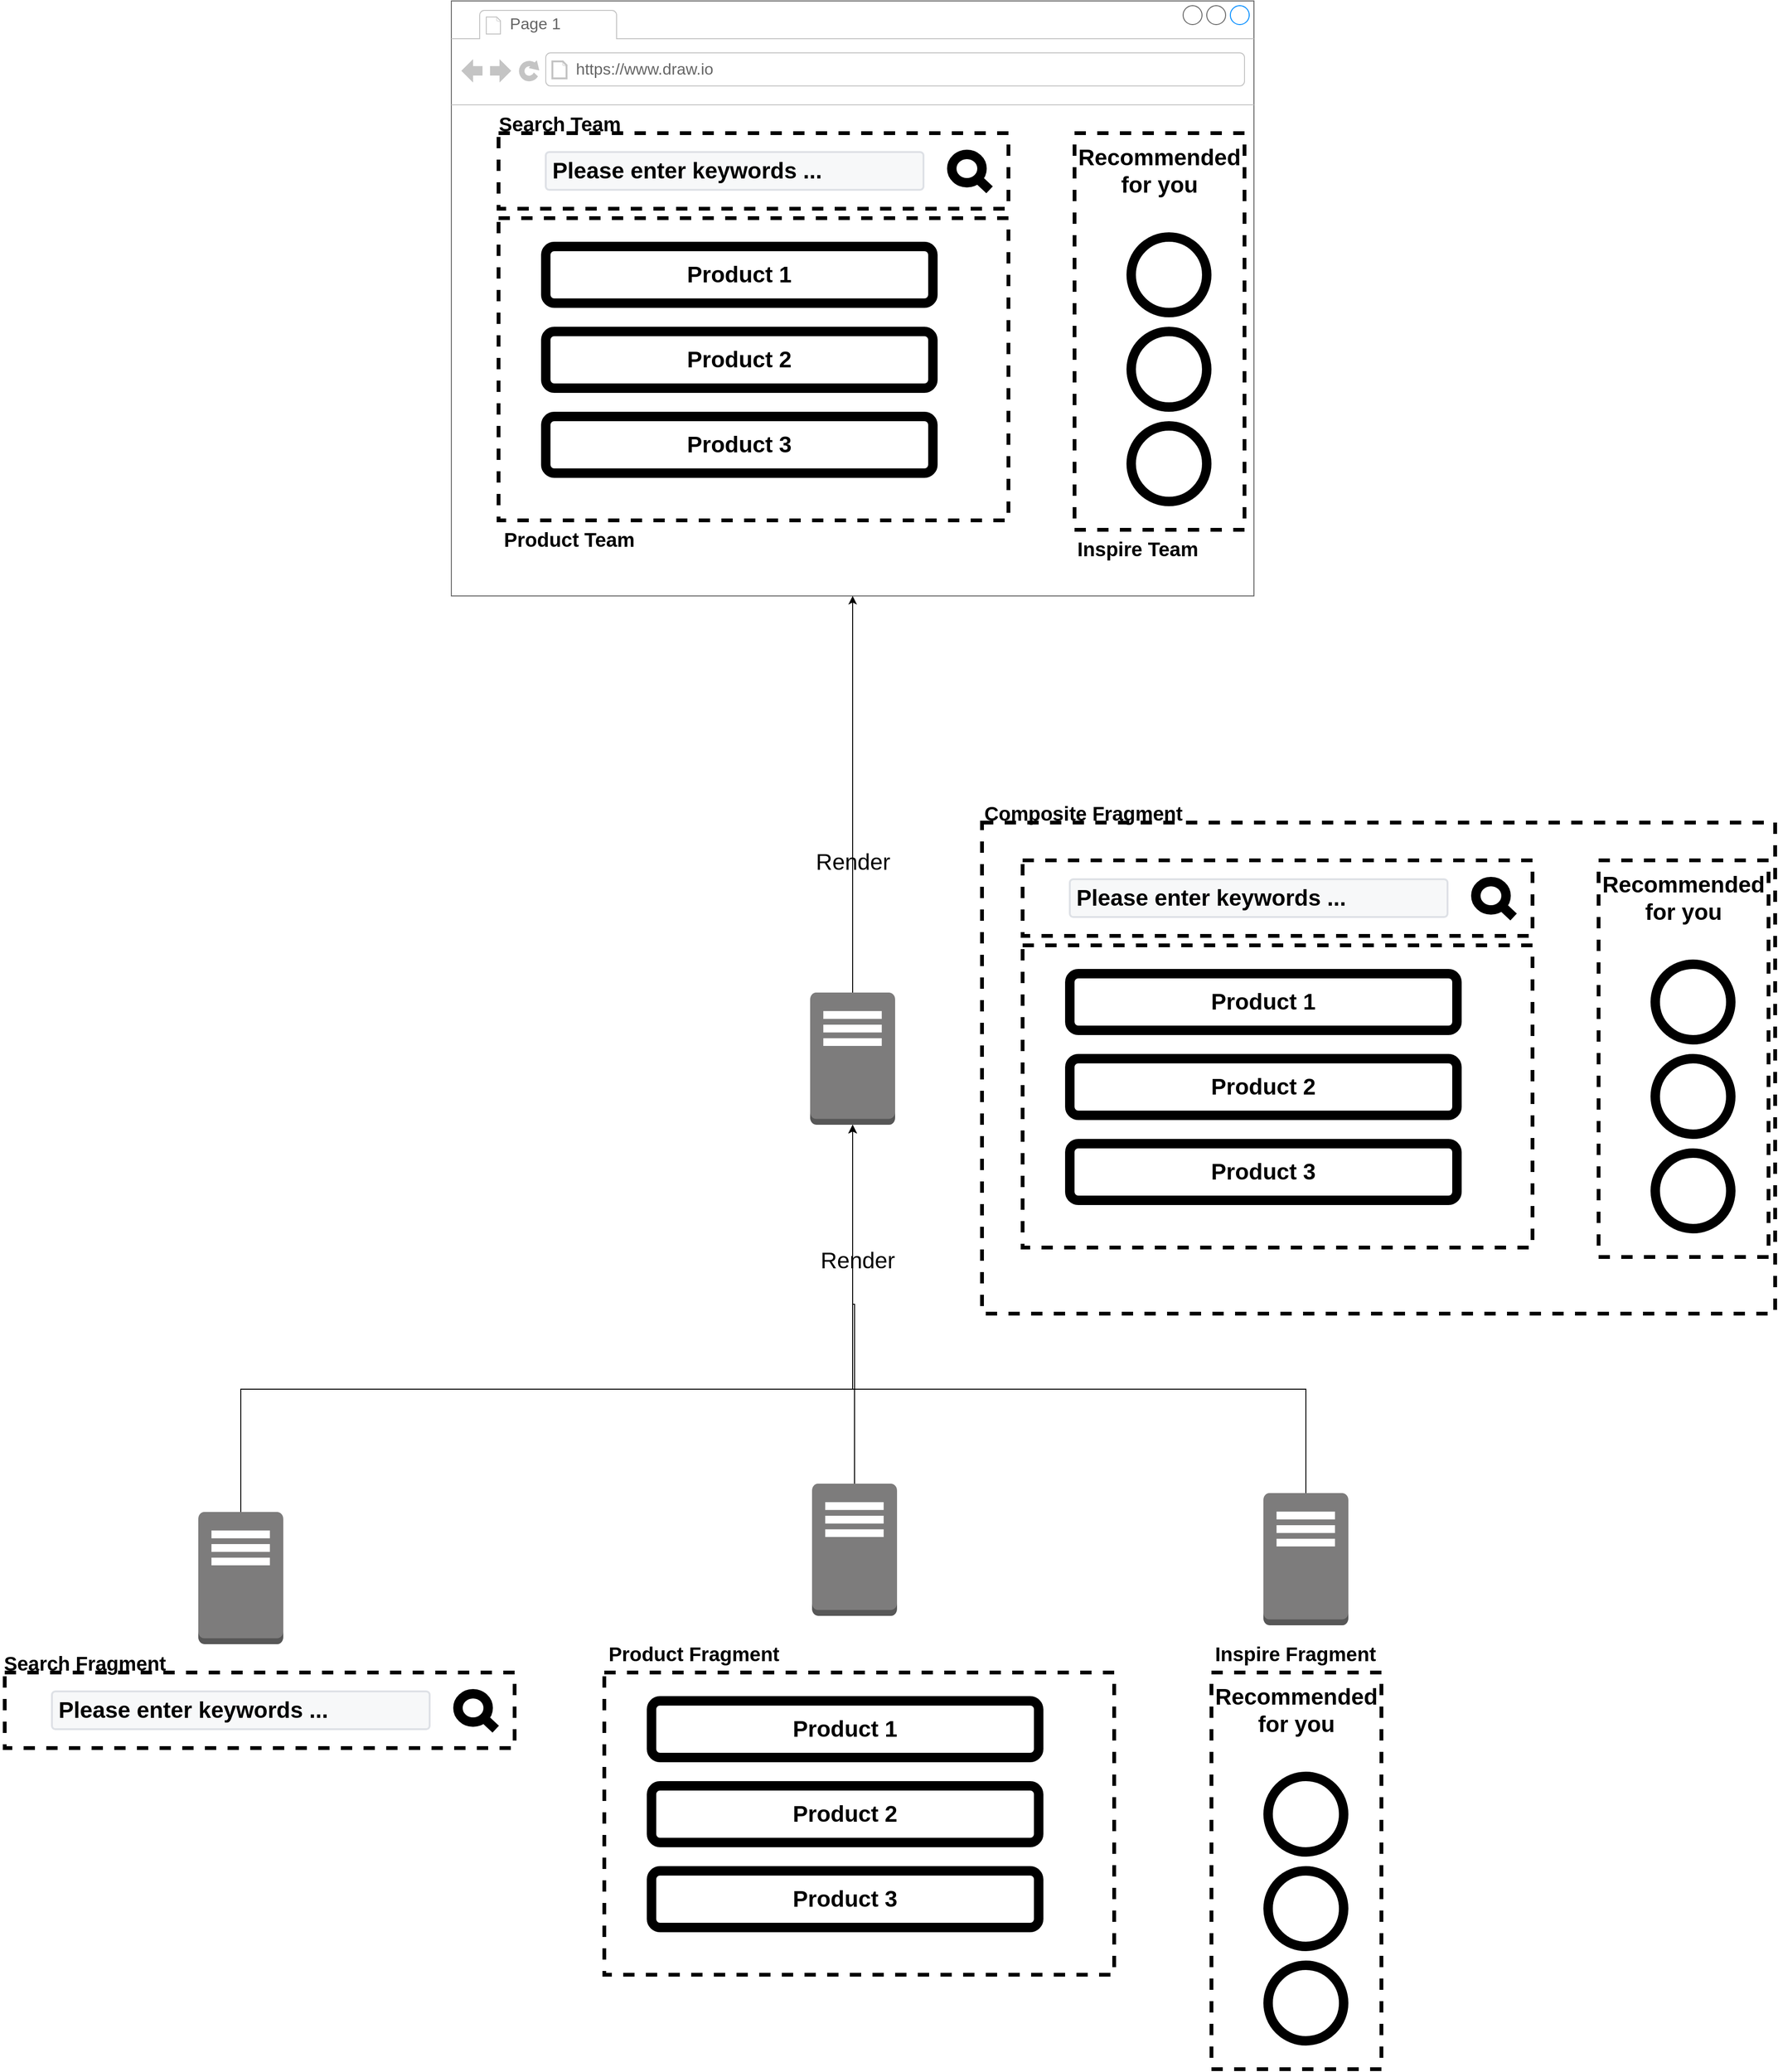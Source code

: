 <mxfile>
    <diagram id="B9imWvU3-mCyOA17thxm" name="Page-1">
        <mxGraphModel dx="1052" dy="1904" grid="1" gridSize="10" guides="1" tooltips="1" connect="1" arrows="1" fold="1" page="1" pageScale="1" pageWidth="850" pageHeight="1100" math="0" shadow="0">
            <root>
                <mxCell id="0"/>
                <mxCell id="1" parent="0"/>
                <mxCell id="28" value="" style="strokeWidth=1;shadow=0;dashed=0;align=center;html=1;shape=mxgraph.mockup.containers.browserWindow;rSize=0;strokeColor=#666666;strokeColor2=#008cff;strokeColor3=#c4c4c4;mainText=,;recursiveResize=0;container=0;" vertex="1" parent="1">
                    <mxGeometry x="1078" y="-60" width="850" height="630" as="geometry"/>
                </mxCell>
                <mxCell id="45" value="" style="rounded=0;whiteSpace=wrap;html=1;strokeWidth=4;dashed=1;fillColor=none;" vertex="1" parent="1">
                    <mxGeometry x="1738" y="80" width="180" height="420" as="geometry"/>
                </mxCell>
                <mxCell id="53" value="" style="rounded=0;whiteSpace=wrap;html=1;strokeWidth=4;dashed=1;fillColor=none;" vertex="1" parent="1">
                    <mxGeometry x="605" y="1710" width="540" height="80" as="geometry"/>
                </mxCell>
                <mxCell id="54" value="&lt;font color=&quot;#000000&quot;&gt;&lt;span style=&quot;font-size: 24px&quot;&gt;&lt;b&gt;Please enter keywords ...&lt;/b&gt;&lt;/span&gt;&lt;/font&gt;" style="rounded=1;arcSize=9;fillColor=#F7F8F9;align=left;spacingLeft=5;strokeColor=#DEE1E6;html=1;strokeWidth=2;fontSize=12" vertex="1" parent="1">
                    <mxGeometry x="655" y="1730" width="400" height="40" as="geometry"/>
                </mxCell>
                <mxCell id="55" value="" style="html=1;verticalLabelPosition=bottom;align=center;labelBackgroundColor=#ffffff;verticalAlign=top;strokeWidth=10;shadow=0;dashed=0;shape=mxgraph.ios7.icons.looking_glass;" vertex="1" parent="1">
                    <mxGeometry x="1085" y="1732.5" width="40" height="37.5" as="geometry"/>
                </mxCell>
                <mxCell id="56" value="&lt;b&gt;&lt;font style=&quot;font-size: 21px&quot;&gt;Search Fragment&lt;/font&gt;&lt;/b&gt;" style="text;html=1;strokeColor=none;fillColor=none;align=center;verticalAlign=middle;whiteSpace=wrap;rounded=0;dashed=1;" vertex="1" parent="1">
                    <mxGeometry x="600" y="1690" width="180" height="20" as="geometry"/>
                </mxCell>
                <mxCell id="29" value="" style="rounded=0;whiteSpace=wrap;html=1;strokeWidth=4;dashed=1;fillColor=none;" vertex="1" parent="1">
                    <mxGeometry x="1128" y="170" width="540" height="320" as="geometry"/>
                </mxCell>
                <mxCell id="30" value="" style="rounded=0;whiteSpace=wrap;html=1;strokeWidth=4;dashed=1;fillColor=none;" vertex="1" parent="1">
                    <mxGeometry x="1128" y="80" width="540" height="80" as="geometry"/>
                </mxCell>
                <mxCell id="31" value="Page 1" style="strokeWidth=1;shadow=0;dashed=0;align=center;html=1;shape=mxgraph.mockup.containers.anchor;fontSize=17;fontColor=#666666;align=left;" vertex="1" parent="1">
                    <mxGeometry x="1138" y="-48" width="110" height="26" as="geometry"/>
                </mxCell>
                <mxCell id="32" value="https://www.draw.io" style="strokeWidth=1;shadow=0;dashed=0;align=center;html=1;shape=mxgraph.mockup.containers.anchor;rSize=0;fontSize=17;fontColor=#666666;align=left;" vertex="1" parent="1">
                    <mxGeometry x="1208" width="250" height="26" as="geometry"/>
                </mxCell>
                <mxCell id="33" value="&lt;font color=&quot;#000000&quot;&gt;&lt;span style=&quot;font-size: 24px&quot;&gt;&lt;b&gt;Please enter keywords ...&lt;/b&gt;&lt;/span&gt;&lt;/font&gt;" style="rounded=1;arcSize=9;fillColor=#F7F8F9;align=left;spacingLeft=5;strokeColor=#DEE1E6;html=1;strokeWidth=2;fontSize=12" vertex="1" parent="1">
                    <mxGeometry x="1178" y="100" width="400" height="40" as="geometry"/>
                </mxCell>
                <mxCell id="34" value="" style="html=1;verticalLabelPosition=bottom;align=center;labelBackgroundColor=#ffffff;verticalAlign=top;strokeWidth=10;shadow=0;dashed=0;shape=mxgraph.ios7.icons.looking_glass;" vertex="1" parent="1">
                    <mxGeometry x="1608" y="102.5" width="40" height="37.5" as="geometry"/>
                </mxCell>
                <mxCell id="35" value="&lt;b&gt;&lt;font style=&quot;font-size: 24px&quot;&gt;Product 1&lt;/font&gt;&lt;/b&gt;" style="rounded=1;whiteSpace=wrap;html=1;strokeWidth=10;" vertex="1" parent="1">
                    <mxGeometry x="1178" y="200" width="410" height="60" as="geometry"/>
                </mxCell>
                <mxCell id="36" value="&lt;span&gt;&lt;b&gt;&lt;font style=&quot;font-size: 24px&quot;&gt;Product 2&lt;/font&gt;&lt;/b&gt;&lt;/span&gt;" style="rounded=1;whiteSpace=wrap;html=1;strokeWidth=10;" vertex="1" parent="1">
                    <mxGeometry x="1178" y="290" width="410" height="60" as="geometry"/>
                </mxCell>
                <mxCell id="37" value="&lt;span&gt;&lt;b&gt;&lt;font style=&quot;font-size: 24px&quot;&gt;Product 3&lt;/font&gt;&lt;/b&gt;&lt;/span&gt;" style="rounded=1;whiteSpace=wrap;html=1;strokeWidth=10;" vertex="1" parent="1">
                    <mxGeometry x="1178" y="380" width="410" height="60" as="geometry"/>
                </mxCell>
                <mxCell id="38" value="" style="ellipse;whiteSpace=wrap;html=1;aspect=fixed;strokeWidth=10;" vertex="1" parent="1">
                    <mxGeometry x="1798" y="190" width="80" height="80" as="geometry"/>
                </mxCell>
                <mxCell id="39" value="" style="ellipse;whiteSpace=wrap;html=1;aspect=fixed;strokeWidth=10;" vertex="1" parent="1">
                    <mxGeometry x="1798" y="290" width="80" height="80" as="geometry"/>
                </mxCell>
                <mxCell id="40" value="" style="ellipse;whiteSpace=wrap;html=1;aspect=fixed;strokeWidth=10;" vertex="1" parent="1">
                    <mxGeometry x="1798" y="390" width="80" height="80" as="geometry"/>
                </mxCell>
                <mxCell id="41" value="&lt;b&gt;&lt;font style=&quot;font-size: 24px&quot;&gt;Recommended for you&lt;/font&gt;&lt;/b&gt;" style="text;html=1;strokeColor=none;fillColor=none;align=center;verticalAlign=middle;whiteSpace=wrap;rounded=0;" vertex="1" parent="1">
                    <mxGeometry x="1738" y="85" width="180" height="70" as="geometry"/>
                </mxCell>
                <mxCell id="42" value="&lt;b&gt;&lt;font style=&quot;font-size: 21px&quot;&gt;Search Team&lt;/font&gt;&lt;/b&gt;" style="text;html=1;strokeColor=none;fillColor=none;align=center;verticalAlign=middle;whiteSpace=wrap;rounded=0;dashed=1;" vertex="1" parent="1">
                    <mxGeometry x="1123" y="60" width="140" height="20" as="geometry"/>
                </mxCell>
                <mxCell id="43" value="&lt;b&gt;&lt;font style=&quot;font-size: 21px&quot;&gt;Product Team&lt;/font&gt;&lt;/b&gt;" style="text;html=1;strokeColor=none;fillColor=none;align=center;verticalAlign=middle;whiteSpace=wrap;rounded=0;dashed=1;" vertex="1" parent="1">
                    <mxGeometry x="1128" y="500" width="150" height="20" as="geometry"/>
                </mxCell>
                <mxCell id="44" value="&lt;b&gt;&lt;font style=&quot;font-size: 21px&quot;&gt;Inspire Team&lt;/font&gt;&lt;/b&gt;" style="text;html=1;strokeColor=none;fillColor=none;align=center;verticalAlign=middle;whiteSpace=wrap;rounded=0;dashed=1;" vertex="1" parent="1">
                    <mxGeometry x="1730" y="510" width="150" height="20" as="geometry"/>
                </mxCell>
                <mxCell id="58" value="" style="rounded=0;whiteSpace=wrap;html=1;strokeWidth=4;dashed=1;fillColor=none;" vertex="1" parent="1">
                    <mxGeometry x="1240" y="1710" width="540" height="320" as="geometry"/>
                </mxCell>
                <mxCell id="59" value="&lt;b&gt;&lt;font style=&quot;font-size: 24px&quot;&gt;Product 1&lt;/font&gt;&lt;/b&gt;" style="rounded=1;whiteSpace=wrap;html=1;strokeWidth=10;" vertex="1" parent="1">
                    <mxGeometry x="1290" y="1740" width="410" height="60" as="geometry"/>
                </mxCell>
                <mxCell id="60" value="&lt;span&gt;&lt;b&gt;&lt;font style=&quot;font-size: 24px&quot;&gt;Product 2&lt;/font&gt;&lt;/b&gt;&lt;/span&gt;" style="rounded=1;whiteSpace=wrap;html=1;strokeWidth=10;" vertex="1" parent="1">
                    <mxGeometry x="1290" y="1830" width="410" height="60" as="geometry"/>
                </mxCell>
                <mxCell id="61" value="&lt;span&gt;&lt;b&gt;&lt;font style=&quot;font-size: 24px&quot;&gt;Product 3&lt;/font&gt;&lt;/b&gt;&lt;/span&gt;" style="rounded=1;whiteSpace=wrap;html=1;strokeWidth=10;" vertex="1" parent="1">
                    <mxGeometry x="1290" y="1920" width="410" height="60" as="geometry"/>
                </mxCell>
                <mxCell id="62" value="&lt;b&gt;&lt;font style=&quot;font-size: 21px&quot;&gt;Product Fragment&lt;/font&gt;&lt;/b&gt;" style="text;html=1;strokeColor=none;fillColor=none;align=center;verticalAlign=middle;whiteSpace=wrap;rounded=0;dashed=1;" vertex="1" parent="1">
                    <mxGeometry x="1240" y="1680" width="190" height="20" as="geometry"/>
                </mxCell>
                <mxCell id="64" value="" style="rounded=0;whiteSpace=wrap;html=1;strokeWidth=4;dashed=1;fillColor=none;" vertex="1" parent="1">
                    <mxGeometry x="1883" y="1710" width="180" height="420" as="geometry"/>
                </mxCell>
                <mxCell id="65" value="" style="ellipse;whiteSpace=wrap;html=1;aspect=fixed;strokeWidth=10;" vertex="1" parent="1">
                    <mxGeometry x="1943" y="1820" width="80" height="80" as="geometry"/>
                </mxCell>
                <mxCell id="66" value="" style="ellipse;whiteSpace=wrap;html=1;aspect=fixed;strokeWidth=10;" vertex="1" parent="1">
                    <mxGeometry x="1943" y="1920" width="80" height="80" as="geometry"/>
                </mxCell>
                <mxCell id="67" value="" style="ellipse;whiteSpace=wrap;html=1;aspect=fixed;strokeWidth=10;" vertex="1" parent="1">
                    <mxGeometry x="1943" y="2020" width="80" height="80" as="geometry"/>
                </mxCell>
                <mxCell id="68" value="&lt;b&gt;&lt;font style=&quot;font-size: 24px&quot;&gt;Recommended for you&lt;/font&gt;&lt;/b&gt;" style="text;html=1;strokeColor=none;fillColor=none;align=center;verticalAlign=middle;whiteSpace=wrap;rounded=0;" vertex="1" parent="1">
                    <mxGeometry x="1883" y="1715" width="180" height="70" as="geometry"/>
                </mxCell>
                <mxCell id="69" value="&lt;b&gt;&lt;font style=&quot;font-size: 21px&quot;&gt;Inspire Fragment&lt;/font&gt;&lt;/b&gt;" style="text;html=1;strokeColor=none;fillColor=none;align=center;verticalAlign=middle;whiteSpace=wrap;rounded=0;dashed=1;" vertex="1" parent="1">
                    <mxGeometry x="1881" y="1680" width="182" height="20" as="geometry"/>
                </mxCell>
                <mxCell id="72" value="" style="rounded=0;whiteSpace=wrap;html=1;strokeWidth=4;dashed=1;fillColor=none;" vertex="1" parent="1">
                    <mxGeometry x="2293" y="850" width="180" height="420" as="geometry"/>
                </mxCell>
                <mxCell id="73" value="" style="rounded=0;whiteSpace=wrap;html=1;strokeWidth=4;dashed=1;fillColor=none;" vertex="1" parent="1">
                    <mxGeometry x="1683" y="940" width="540" height="320" as="geometry"/>
                </mxCell>
                <mxCell id="74" value="" style="rounded=0;whiteSpace=wrap;html=1;strokeWidth=4;dashed=1;fillColor=none;" vertex="1" parent="1">
                    <mxGeometry x="1683" y="850" width="540" height="80" as="geometry"/>
                </mxCell>
                <mxCell id="75" value="&lt;font color=&quot;#000000&quot;&gt;&lt;span style=&quot;font-size: 24px&quot;&gt;&lt;b&gt;Please enter keywords ...&lt;/b&gt;&lt;/span&gt;&lt;/font&gt;" style="rounded=1;arcSize=9;fillColor=#F7F8F9;align=left;spacingLeft=5;strokeColor=#DEE1E6;html=1;strokeWidth=2;fontSize=12" vertex="1" parent="1">
                    <mxGeometry x="1733" y="870" width="400" height="40" as="geometry"/>
                </mxCell>
                <mxCell id="76" value="" style="html=1;verticalLabelPosition=bottom;align=center;labelBackgroundColor=#ffffff;verticalAlign=top;strokeWidth=10;shadow=0;dashed=0;shape=mxgraph.ios7.icons.looking_glass;" vertex="1" parent="1">
                    <mxGeometry x="2163" y="872.5" width="40" height="37.5" as="geometry"/>
                </mxCell>
                <mxCell id="77" value="&lt;b&gt;&lt;font style=&quot;font-size: 24px&quot;&gt;Product 1&lt;/font&gt;&lt;/b&gt;" style="rounded=1;whiteSpace=wrap;html=1;strokeWidth=10;" vertex="1" parent="1">
                    <mxGeometry x="1733" y="970" width="410" height="60" as="geometry"/>
                </mxCell>
                <mxCell id="78" value="&lt;span&gt;&lt;b&gt;&lt;font style=&quot;font-size: 24px&quot;&gt;Product 2&lt;/font&gt;&lt;/b&gt;&lt;/span&gt;" style="rounded=1;whiteSpace=wrap;html=1;strokeWidth=10;" vertex="1" parent="1">
                    <mxGeometry x="1733" y="1060" width="410" height="60" as="geometry"/>
                </mxCell>
                <mxCell id="79" value="&lt;span&gt;&lt;b&gt;&lt;font style=&quot;font-size: 24px&quot;&gt;Product 3&lt;/font&gt;&lt;/b&gt;&lt;/span&gt;" style="rounded=1;whiteSpace=wrap;html=1;strokeWidth=10;" vertex="1" parent="1">
                    <mxGeometry x="1733" y="1150" width="410" height="60" as="geometry"/>
                </mxCell>
                <mxCell id="80" value="" style="ellipse;whiteSpace=wrap;html=1;aspect=fixed;strokeWidth=10;" vertex="1" parent="1">
                    <mxGeometry x="2353" y="960" width="80" height="80" as="geometry"/>
                </mxCell>
                <mxCell id="81" value="" style="ellipse;whiteSpace=wrap;html=1;aspect=fixed;strokeWidth=10;" vertex="1" parent="1">
                    <mxGeometry x="2353" y="1060" width="80" height="80" as="geometry"/>
                </mxCell>
                <mxCell id="82" value="" style="ellipse;whiteSpace=wrap;html=1;aspect=fixed;strokeWidth=10;" vertex="1" parent="1">
                    <mxGeometry x="2353" y="1160" width="80" height="80" as="geometry"/>
                </mxCell>
                <mxCell id="83" value="&lt;b&gt;&lt;font style=&quot;font-size: 24px&quot;&gt;Recommended for you&lt;/font&gt;&lt;/b&gt;" style="text;html=1;strokeColor=none;fillColor=none;align=center;verticalAlign=middle;whiteSpace=wrap;rounded=0;" vertex="1" parent="1">
                    <mxGeometry x="2293" y="855" width="180" height="70" as="geometry"/>
                </mxCell>
                <mxCell id="89" value="" style="rounded=0;whiteSpace=wrap;html=1;strokeWidth=4;fillColor=none;dashed=1;" vertex="1" parent="1">
                    <mxGeometry x="1640" y="810" width="840" height="520" as="geometry"/>
                </mxCell>
                <mxCell id="91" value="&lt;b&gt;&lt;font style=&quot;font-size: 21px&quot;&gt;Composite Fragment&lt;/font&gt;&lt;/b&gt;" style="text;html=1;strokeColor=none;fillColor=none;align=center;verticalAlign=middle;whiteSpace=wrap;rounded=0;dashed=1;" vertex="1" parent="1">
                    <mxGeometry x="1640" y="790" width="215" height="20" as="geometry"/>
                </mxCell>
                <mxCell id="115" style="edgeStyle=orthogonalEdgeStyle;rounded=0;orthogonalLoop=1;jettySize=auto;html=1;exitX=0.5;exitY=0;exitDx=0;exitDy=0;exitPerimeter=0;entryX=0.5;entryY=1;entryDx=0;entryDy=0;entryPerimeter=0;fontColor=#f0f0f0;" edge="1" parent="1" source="107" target="111">
                    <mxGeometry relative="1" as="geometry">
                        <Array as="points">
                            <mxPoint x="855" y="1410"/>
                            <mxPoint x="1503" y="1410"/>
                        </Array>
                    </mxGeometry>
                </mxCell>
                <mxCell id="107" value="" style="outlineConnect=0;dashed=0;verticalLabelPosition=bottom;verticalAlign=top;align=center;html=1;shape=mxgraph.aws3.traditional_server;fillColor=#7D7C7C;gradientColor=none;" vertex="1" parent="1">
                    <mxGeometry x="810" y="1540" width="90" height="140" as="geometry"/>
                </mxCell>
                <mxCell id="112" style="edgeStyle=orthogonalEdgeStyle;rounded=0;orthogonalLoop=1;jettySize=auto;html=1;exitX=0.5;exitY=0;exitDx=0;exitDy=0;exitPerimeter=0;fontColor=#f0f0f0;" edge="1" parent="1" source="108" target="111">
                    <mxGeometry relative="1" as="geometry"/>
                </mxCell>
                <mxCell id="108" value="" style="outlineConnect=0;dashed=0;verticalLabelPosition=bottom;verticalAlign=top;align=center;html=1;shape=mxgraph.aws3.traditional_server;fillColor=#7D7C7C;gradientColor=none;" vertex="1" parent="1">
                    <mxGeometry x="1460" y="1510" width="90" height="140" as="geometry"/>
                </mxCell>
                <mxCell id="114" style="edgeStyle=orthogonalEdgeStyle;rounded=0;orthogonalLoop=1;jettySize=auto;html=1;exitX=0.5;exitY=0;exitDx=0;exitDy=0;exitPerimeter=0;entryX=0.5;entryY=1;entryDx=0;entryDy=0;entryPerimeter=0;fontColor=#f0f0f0;" edge="1" parent="1" source="109" target="111">
                    <mxGeometry relative="1" as="geometry">
                        <Array as="points">
                            <mxPoint x="1983" y="1410"/>
                            <mxPoint x="1503" y="1410"/>
                        </Array>
                    </mxGeometry>
                </mxCell>
                <mxCell id="117" value="&lt;font style=&quot;font-size: 24px&quot;&gt;Render&lt;/font&gt;" style="edgeLabel;html=1;align=center;verticalAlign=middle;resizable=0;points=[];labelBackgroundColor=none;fontColor=#000000;" vertex="1" connectable="0" parent="114">
                    <mxGeometry x="0.669" y="-5" relative="1" as="geometry">
                        <mxPoint as="offset"/>
                    </mxGeometry>
                </mxCell>
                <mxCell id="109" value="" style="outlineConnect=0;dashed=0;verticalLabelPosition=bottom;verticalAlign=top;align=center;html=1;shape=mxgraph.aws3.traditional_server;fillColor=#7D7C7C;gradientColor=none;" vertex="1" parent="1">
                    <mxGeometry x="1938" y="1520" width="90" height="140" as="geometry"/>
                </mxCell>
                <mxCell id="116" style="edgeStyle=orthogonalEdgeStyle;rounded=0;orthogonalLoop=1;jettySize=auto;html=1;exitX=0.5;exitY=0;exitDx=0;exitDy=0;exitPerimeter=0;fontColor=#f0f0f0;" edge="1" parent="1" source="111" target="28">
                    <mxGeometry relative="1" as="geometry"/>
                </mxCell>
                <mxCell id="118" value="&lt;span style=&quot;font-size: 24px&quot;&gt;Render&lt;/span&gt;" style="edgeLabel;html=1;align=center;verticalAlign=middle;resizable=0;points=[];labelBackgroundColor=none;fontColor=#000000;" vertex="1" connectable="0" parent="116">
                    <mxGeometry x="-0.338" relative="1" as="geometry">
                        <mxPoint y="1" as="offset"/>
                    </mxGeometry>
                </mxCell>
                <mxCell id="111" value="" style="outlineConnect=0;dashed=0;verticalLabelPosition=bottom;verticalAlign=top;align=center;html=1;shape=mxgraph.aws3.traditional_server;fillColor=#7D7C7C;gradientColor=none;" vertex="1" parent="1">
                    <mxGeometry x="1458" y="990" width="90" height="140" as="geometry"/>
                </mxCell>
            </root>
        </mxGraphModel>
    </diagram>
</mxfile>